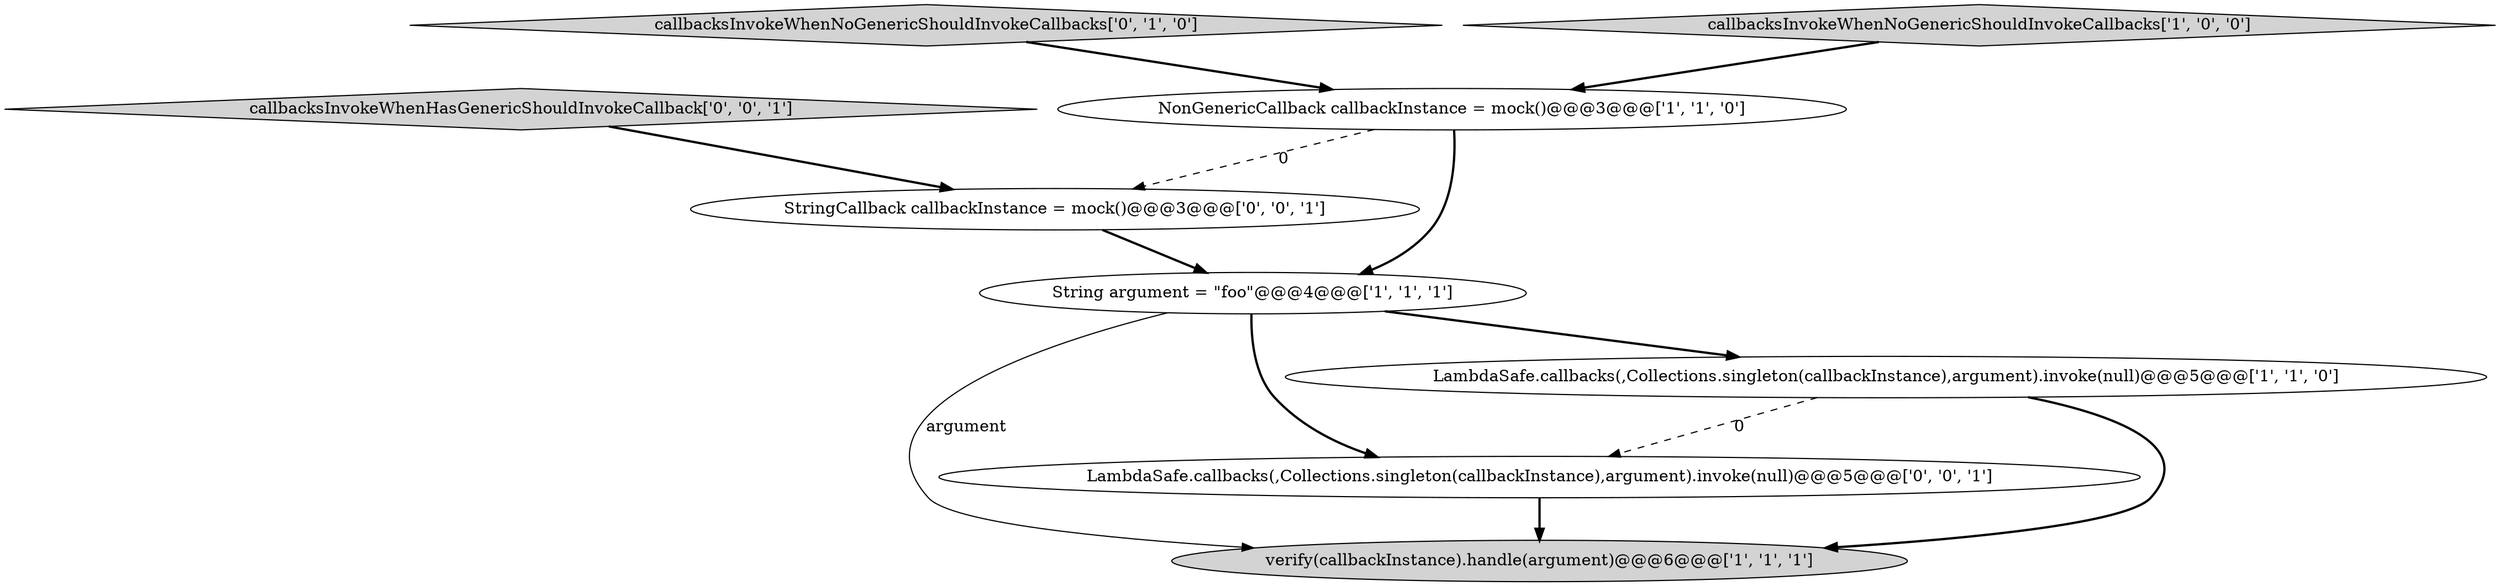 digraph {
7 [style = filled, label = "callbacksInvokeWhenHasGenericShouldInvokeCallback['0', '0', '1']", fillcolor = lightgray, shape = diamond image = "AAA0AAABBB3BBB"];
0 [style = filled, label = "verify(callbackInstance).handle(argument)@@@6@@@['1', '1', '1']", fillcolor = lightgray, shape = ellipse image = "AAA0AAABBB1BBB"];
8 [style = filled, label = "StringCallback callbackInstance = mock()@@@3@@@['0', '0', '1']", fillcolor = white, shape = ellipse image = "AAA0AAABBB3BBB"];
5 [style = filled, label = "callbacksInvokeWhenNoGenericShouldInvokeCallbacks['0', '1', '0']", fillcolor = lightgray, shape = diamond image = "AAA0AAABBB2BBB"];
2 [style = filled, label = "callbacksInvokeWhenNoGenericShouldInvokeCallbacks['1', '0', '0']", fillcolor = lightgray, shape = diamond image = "AAA0AAABBB1BBB"];
6 [style = filled, label = "LambdaSafe.callbacks(,Collections.singleton(callbackInstance),argument).invoke(null)@@@5@@@['0', '0', '1']", fillcolor = white, shape = ellipse image = "AAA0AAABBB3BBB"];
4 [style = filled, label = "String argument = \"foo\"@@@4@@@['1', '1', '1']", fillcolor = white, shape = ellipse image = "AAA0AAABBB1BBB"];
1 [style = filled, label = "LambdaSafe.callbacks(,Collections.singleton(callbackInstance),argument).invoke(null)@@@5@@@['1', '1', '0']", fillcolor = white, shape = ellipse image = "AAA0AAABBB1BBB"];
3 [style = filled, label = "NonGenericCallback callbackInstance = mock()@@@3@@@['1', '1', '0']", fillcolor = white, shape = ellipse image = "AAA0AAABBB1BBB"];
5->3 [style = bold, label=""];
3->8 [style = dashed, label="0"];
4->1 [style = bold, label=""];
6->0 [style = bold, label=""];
1->0 [style = bold, label=""];
8->4 [style = bold, label=""];
7->8 [style = bold, label=""];
4->6 [style = bold, label=""];
3->4 [style = bold, label=""];
1->6 [style = dashed, label="0"];
2->3 [style = bold, label=""];
4->0 [style = solid, label="argument"];
}

